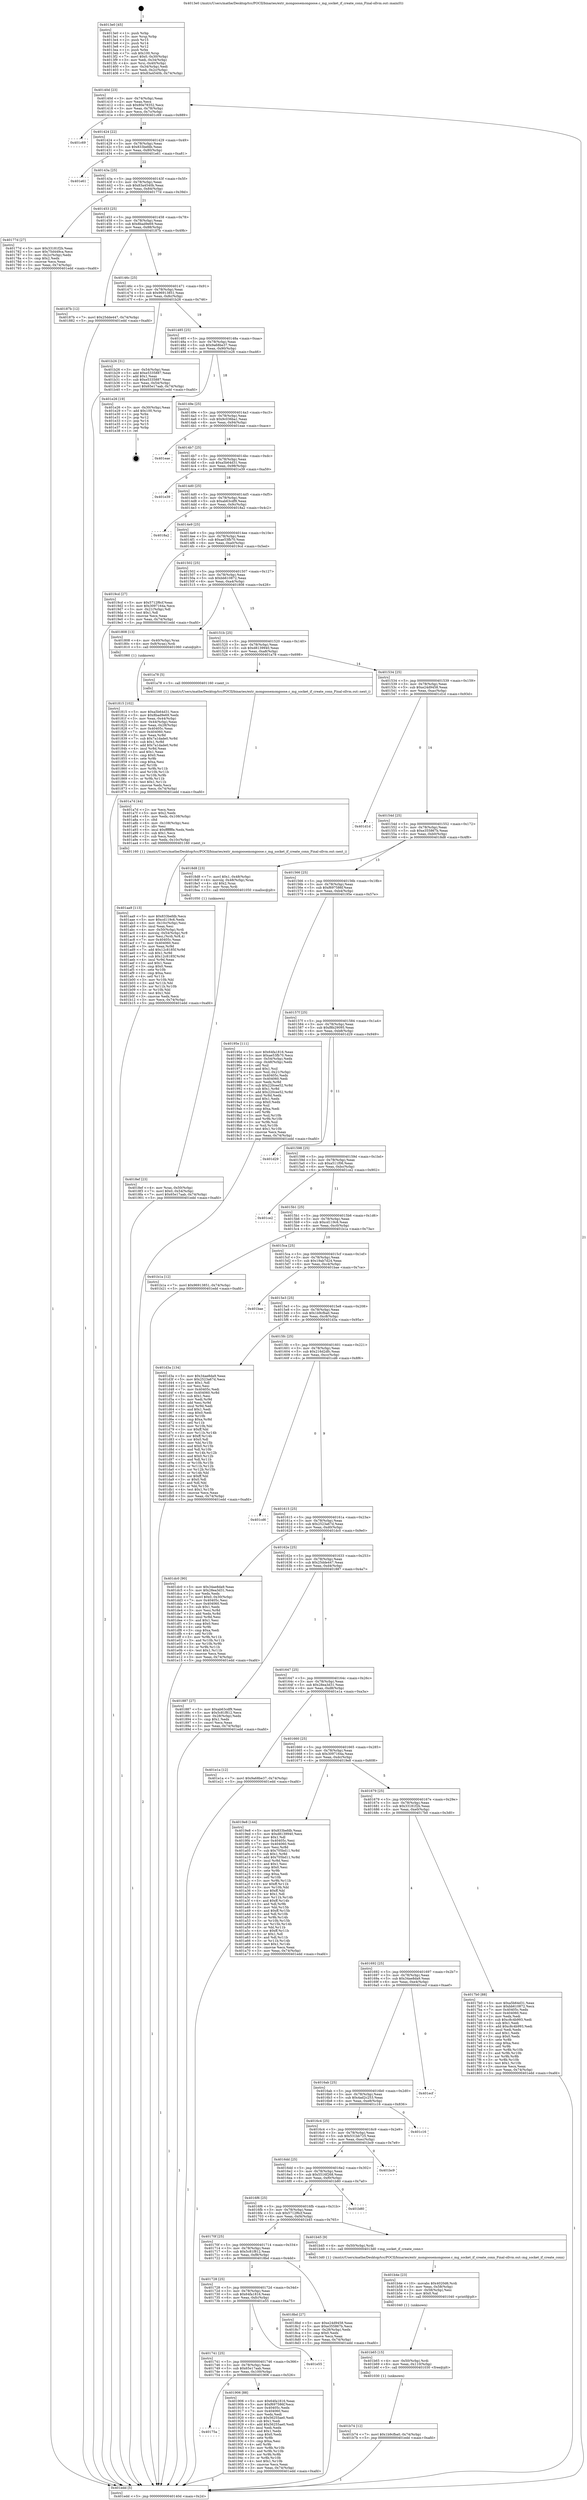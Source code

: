 digraph "0x4013e0" {
  label = "0x4013e0 (/mnt/c/Users/mathe/Desktop/tcc/POCII/binaries/extr_mongoosemongoose.c_mg_socket_if_create_conn_Final-ollvm.out::main(0))"
  labelloc = "t"
  node[shape=record]

  Entry [label="",width=0.3,height=0.3,shape=circle,fillcolor=black,style=filled]
  "0x40140d" [label="{
     0x40140d [23]\l
     | [instrs]\l
     &nbsp;&nbsp;0x40140d \<+3\>: mov -0x74(%rbp),%eax\l
     &nbsp;&nbsp;0x401410 \<+2\>: mov %eax,%ecx\l
     &nbsp;&nbsp;0x401412 \<+6\>: sub $0x80e78352,%ecx\l
     &nbsp;&nbsp;0x401418 \<+3\>: mov %eax,-0x78(%rbp)\l
     &nbsp;&nbsp;0x40141b \<+3\>: mov %ecx,-0x7c(%rbp)\l
     &nbsp;&nbsp;0x40141e \<+6\>: je 0000000000401c69 \<main+0x889\>\l
  }"]
  "0x401c69" [label="{
     0x401c69\l
  }", style=dashed]
  "0x401424" [label="{
     0x401424 [22]\l
     | [instrs]\l
     &nbsp;&nbsp;0x401424 \<+5\>: jmp 0000000000401429 \<main+0x49\>\l
     &nbsp;&nbsp;0x401429 \<+3\>: mov -0x78(%rbp),%eax\l
     &nbsp;&nbsp;0x40142c \<+5\>: sub $0x833befdb,%eax\l
     &nbsp;&nbsp;0x401431 \<+3\>: mov %eax,-0x80(%rbp)\l
     &nbsp;&nbsp;0x401434 \<+6\>: je 0000000000401e61 \<main+0xa81\>\l
  }"]
  Exit [label="",width=0.3,height=0.3,shape=circle,fillcolor=black,style=filled,peripheries=2]
  "0x401e61" [label="{
     0x401e61\l
  }", style=dashed]
  "0x40143a" [label="{
     0x40143a [25]\l
     | [instrs]\l
     &nbsp;&nbsp;0x40143a \<+5\>: jmp 000000000040143f \<main+0x5f\>\l
     &nbsp;&nbsp;0x40143f \<+3\>: mov -0x78(%rbp),%eax\l
     &nbsp;&nbsp;0x401442 \<+5\>: sub $0x83a4540b,%eax\l
     &nbsp;&nbsp;0x401447 \<+6\>: mov %eax,-0x84(%rbp)\l
     &nbsp;&nbsp;0x40144d \<+6\>: je 000000000040177d \<main+0x39d\>\l
  }"]
  "0x401b74" [label="{
     0x401b74 [12]\l
     | [instrs]\l
     &nbsp;&nbsp;0x401b74 \<+7\>: movl $0x1b9cfba0,-0x74(%rbp)\l
     &nbsp;&nbsp;0x401b7b \<+5\>: jmp 0000000000401edd \<main+0xafd\>\l
  }"]
  "0x40177d" [label="{
     0x40177d [27]\l
     | [instrs]\l
     &nbsp;&nbsp;0x40177d \<+5\>: mov $0x33181f2b,%eax\l
     &nbsp;&nbsp;0x401782 \<+5\>: mov $0x75d449ca,%ecx\l
     &nbsp;&nbsp;0x401787 \<+3\>: mov -0x2c(%rbp),%edx\l
     &nbsp;&nbsp;0x40178a \<+3\>: cmp $0x2,%edx\l
     &nbsp;&nbsp;0x40178d \<+3\>: cmovne %ecx,%eax\l
     &nbsp;&nbsp;0x401790 \<+3\>: mov %eax,-0x74(%rbp)\l
     &nbsp;&nbsp;0x401793 \<+5\>: jmp 0000000000401edd \<main+0xafd\>\l
  }"]
  "0x401453" [label="{
     0x401453 [25]\l
     | [instrs]\l
     &nbsp;&nbsp;0x401453 \<+5\>: jmp 0000000000401458 \<main+0x78\>\l
     &nbsp;&nbsp;0x401458 \<+3\>: mov -0x78(%rbp),%eax\l
     &nbsp;&nbsp;0x40145b \<+5\>: sub $0x8bad9e69,%eax\l
     &nbsp;&nbsp;0x401460 \<+6\>: mov %eax,-0x88(%rbp)\l
     &nbsp;&nbsp;0x401466 \<+6\>: je 000000000040187b \<main+0x49b\>\l
  }"]
  "0x401edd" [label="{
     0x401edd [5]\l
     | [instrs]\l
     &nbsp;&nbsp;0x401edd \<+5\>: jmp 000000000040140d \<main+0x2d\>\l
  }"]
  "0x4013e0" [label="{
     0x4013e0 [45]\l
     | [instrs]\l
     &nbsp;&nbsp;0x4013e0 \<+1\>: push %rbp\l
     &nbsp;&nbsp;0x4013e1 \<+3\>: mov %rsp,%rbp\l
     &nbsp;&nbsp;0x4013e4 \<+2\>: push %r15\l
     &nbsp;&nbsp;0x4013e6 \<+2\>: push %r14\l
     &nbsp;&nbsp;0x4013e8 \<+2\>: push %r12\l
     &nbsp;&nbsp;0x4013ea \<+1\>: push %rbx\l
     &nbsp;&nbsp;0x4013eb \<+7\>: sub $0x100,%rsp\l
     &nbsp;&nbsp;0x4013f2 \<+7\>: movl $0x0,-0x30(%rbp)\l
     &nbsp;&nbsp;0x4013f9 \<+3\>: mov %edi,-0x34(%rbp)\l
     &nbsp;&nbsp;0x4013fc \<+4\>: mov %rsi,-0x40(%rbp)\l
     &nbsp;&nbsp;0x401400 \<+3\>: mov -0x34(%rbp),%edi\l
     &nbsp;&nbsp;0x401403 \<+3\>: mov %edi,-0x2c(%rbp)\l
     &nbsp;&nbsp;0x401406 \<+7\>: movl $0x83a4540b,-0x74(%rbp)\l
  }"]
  "0x401b65" [label="{
     0x401b65 [15]\l
     | [instrs]\l
     &nbsp;&nbsp;0x401b65 \<+4\>: mov -0x50(%rbp),%rdi\l
     &nbsp;&nbsp;0x401b69 \<+6\>: mov %eax,-0x110(%rbp)\l
     &nbsp;&nbsp;0x401b6f \<+5\>: call 0000000000401030 \<free@plt\>\l
     | [calls]\l
     &nbsp;&nbsp;0x401030 \{1\} (unknown)\l
  }"]
  "0x40187b" [label="{
     0x40187b [12]\l
     | [instrs]\l
     &nbsp;&nbsp;0x40187b \<+7\>: movl $0x25dde447,-0x74(%rbp)\l
     &nbsp;&nbsp;0x401882 \<+5\>: jmp 0000000000401edd \<main+0xafd\>\l
  }"]
  "0x40146c" [label="{
     0x40146c [25]\l
     | [instrs]\l
     &nbsp;&nbsp;0x40146c \<+5\>: jmp 0000000000401471 \<main+0x91\>\l
     &nbsp;&nbsp;0x401471 \<+3\>: mov -0x78(%rbp),%eax\l
     &nbsp;&nbsp;0x401474 \<+5\>: sub $0x96913851,%eax\l
     &nbsp;&nbsp;0x401479 \<+6\>: mov %eax,-0x8c(%rbp)\l
     &nbsp;&nbsp;0x40147f \<+6\>: je 0000000000401b26 \<main+0x746\>\l
  }"]
  "0x401b4e" [label="{
     0x401b4e [23]\l
     | [instrs]\l
     &nbsp;&nbsp;0x401b4e \<+10\>: movabs $0x4020d6,%rdi\l
     &nbsp;&nbsp;0x401b58 \<+3\>: mov %eax,-0x58(%rbp)\l
     &nbsp;&nbsp;0x401b5b \<+3\>: mov -0x58(%rbp),%esi\l
     &nbsp;&nbsp;0x401b5e \<+2\>: mov $0x0,%al\l
     &nbsp;&nbsp;0x401b60 \<+5\>: call 0000000000401040 \<printf@plt\>\l
     | [calls]\l
     &nbsp;&nbsp;0x401040 \{1\} (unknown)\l
  }"]
  "0x401b26" [label="{
     0x401b26 [31]\l
     | [instrs]\l
     &nbsp;&nbsp;0x401b26 \<+3\>: mov -0x54(%rbp),%eax\l
     &nbsp;&nbsp;0x401b29 \<+5\>: add $0xe5335887,%eax\l
     &nbsp;&nbsp;0x401b2e \<+3\>: add $0x1,%eax\l
     &nbsp;&nbsp;0x401b31 \<+5\>: sub $0xe5335887,%eax\l
     &nbsp;&nbsp;0x401b36 \<+3\>: mov %eax,-0x54(%rbp)\l
     &nbsp;&nbsp;0x401b39 \<+7\>: movl $0x65e17aab,-0x74(%rbp)\l
     &nbsp;&nbsp;0x401b40 \<+5\>: jmp 0000000000401edd \<main+0xafd\>\l
  }"]
  "0x401485" [label="{
     0x401485 [25]\l
     | [instrs]\l
     &nbsp;&nbsp;0x401485 \<+5\>: jmp 000000000040148a \<main+0xaa\>\l
     &nbsp;&nbsp;0x40148a \<+3\>: mov -0x78(%rbp),%eax\l
     &nbsp;&nbsp;0x40148d \<+5\>: sub $0x9a68be37,%eax\l
     &nbsp;&nbsp;0x401492 \<+6\>: mov %eax,-0x90(%rbp)\l
     &nbsp;&nbsp;0x401498 \<+6\>: je 0000000000401e26 \<main+0xa46\>\l
  }"]
  "0x401aa9" [label="{
     0x401aa9 [113]\l
     | [instrs]\l
     &nbsp;&nbsp;0x401aa9 \<+5\>: mov $0x833befdb,%ecx\l
     &nbsp;&nbsp;0x401aae \<+5\>: mov $0xcd119c6,%edx\l
     &nbsp;&nbsp;0x401ab3 \<+6\>: mov -0x10c(%rbp),%esi\l
     &nbsp;&nbsp;0x401ab9 \<+3\>: imul %eax,%esi\l
     &nbsp;&nbsp;0x401abc \<+4\>: mov -0x50(%rbp),%rdi\l
     &nbsp;&nbsp;0x401ac0 \<+4\>: movslq -0x54(%rbp),%r8\l
     &nbsp;&nbsp;0x401ac4 \<+4\>: mov %esi,(%rdi,%r8,4)\l
     &nbsp;&nbsp;0x401ac8 \<+7\>: mov 0x40405c,%eax\l
     &nbsp;&nbsp;0x401acf \<+7\>: mov 0x404060,%esi\l
     &nbsp;&nbsp;0x401ad6 \<+3\>: mov %eax,%r9d\l
     &nbsp;&nbsp;0x401ad9 \<+7\>: add $0x12c8185f,%r9d\l
     &nbsp;&nbsp;0x401ae0 \<+4\>: sub $0x1,%r9d\l
     &nbsp;&nbsp;0x401ae4 \<+7\>: sub $0x12c8185f,%r9d\l
     &nbsp;&nbsp;0x401aeb \<+4\>: imul %r9d,%eax\l
     &nbsp;&nbsp;0x401aef \<+3\>: and $0x1,%eax\l
     &nbsp;&nbsp;0x401af2 \<+3\>: cmp $0x0,%eax\l
     &nbsp;&nbsp;0x401af5 \<+4\>: sete %r10b\l
     &nbsp;&nbsp;0x401af9 \<+3\>: cmp $0xa,%esi\l
     &nbsp;&nbsp;0x401afc \<+4\>: setl %r11b\l
     &nbsp;&nbsp;0x401b00 \<+3\>: mov %r10b,%bl\l
     &nbsp;&nbsp;0x401b03 \<+3\>: and %r11b,%bl\l
     &nbsp;&nbsp;0x401b06 \<+3\>: xor %r11b,%r10b\l
     &nbsp;&nbsp;0x401b09 \<+3\>: or %r10b,%bl\l
     &nbsp;&nbsp;0x401b0c \<+3\>: test $0x1,%bl\l
     &nbsp;&nbsp;0x401b0f \<+3\>: cmovne %edx,%ecx\l
     &nbsp;&nbsp;0x401b12 \<+3\>: mov %ecx,-0x74(%rbp)\l
     &nbsp;&nbsp;0x401b15 \<+5\>: jmp 0000000000401edd \<main+0xafd\>\l
  }"]
  "0x401e26" [label="{
     0x401e26 [19]\l
     | [instrs]\l
     &nbsp;&nbsp;0x401e26 \<+3\>: mov -0x30(%rbp),%eax\l
     &nbsp;&nbsp;0x401e29 \<+7\>: add $0x100,%rsp\l
     &nbsp;&nbsp;0x401e30 \<+1\>: pop %rbx\l
     &nbsp;&nbsp;0x401e31 \<+2\>: pop %r12\l
     &nbsp;&nbsp;0x401e33 \<+2\>: pop %r14\l
     &nbsp;&nbsp;0x401e35 \<+2\>: pop %r15\l
     &nbsp;&nbsp;0x401e37 \<+1\>: pop %rbp\l
     &nbsp;&nbsp;0x401e38 \<+1\>: ret\l
  }"]
  "0x40149e" [label="{
     0x40149e [25]\l
     | [instrs]\l
     &nbsp;&nbsp;0x40149e \<+5\>: jmp 00000000004014a3 \<main+0xc3\>\l
     &nbsp;&nbsp;0x4014a3 \<+3\>: mov -0x78(%rbp),%eax\l
     &nbsp;&nbsp;0x4014a6 \<+5\>: sub $0x9c036ba1,%eax\l
     &nbsp;&nbsp;0x4014ab \<+6\>: mov %eax,-0x94(%rbp)\l
     &nbsp;&nbsp;0x4014b1 \<+6\>: je 0000000000401eae \<main+0xace\>\l
  }"]
  "0x401a7d" [label="{
     0x401a7d [44]\l
     | [instrs]\l
     &nbsp;&nbsp;0x401a7d \<+2\>: xor %ecx,%ecx\l
     &nbsp;&nbsp;0x401a7f \<+5\>: mov $0x2,%edx\l
     &nbsp;&nbsp;0x401a84 \<+6\>: mov %edx,-0x108(%rbp)\l
     &nbsp;&nbsp;0x401a8a \<+1\>: cltd\l
     &nbsp;&nbsp;0x401a8b \<+6\>: mov -0x108(%rbp),%esi\l
     &nbsp;&nbsp;0x401a91 \<+2\>: idiv %esi\l
     &nbsp;&nbsp;0x401a93 \<+6\>: imul $0xfffffffe,%edx,%edx\l
     &nbsp;&nbsp;0x401a99 \<+3\>: sub $0x1,%ecx\l
     &nbsp;&nbsp;0x401a9c \<+2\>: sub %ecx,%edx\l
     &nbsp;&nbsp;0x401a9e \<+6\>: mov %edx,-0x10c(%rbp)\l
     &nbsp;&nbsp;0x401aa4 \<+5\>: call 0000000000401160 \<next_i\>\l
     | [calls]\l
     &nbsp;&nbsp;0x401160 \{1\} (/mnt/c/Users/mathe/Desktop/tcc/POCII/binaries/extr_mongoosemongoose.c_mg_socket_if_create_conn_Final-ollvm.out::next_i)\l
  }"]
  "0x401eae" [label="{
     0x401eae\l
  }", style=dashed]
  "0x4014b7" [label="{
     0x4014b7 [25]\l
     | [instrs]\l
     &nbsp;&nbsp;0x4014b7 \<+5\>: jmp 00000000004014bc \<main+0xdc\>\l
     &nbsp;&nbsp;0x4014bc \<+3\>: mov -0x78(%rbp),%eax\l
     &nbsp;&nbsp;0x4014bf \<+5\>: sub $0xa5b64d31,%eax\l
     &nbsp;&nbsp;0x4014c4 \<+6\>: mov %eax,-0x98(%rbp)\l
     &nbsp;&nbsp;0x4014ca \<+6\>: je 0000000000401e39 \<main+0xa59\>\l
  }"]
  "0x40175a" [label="{
     0x40175a\l
  }", style=dashed]
  "0x401e39" [label="{
     0x401e39\l
  }", style=dashed]
  "0x4014d0" [label="{
     0x4014d0 [25]\l
     | [instrs]\l
     &nbsp;&nbsp;0x4014d0 \<+5\>: jmp 00000000004014d5 \<main+0xf5\>\l
     &nbsp;&nbsp;0x4014d5 \<+3\>: mov -0x78(%rbp),%eax\l
     &nbsp;&nbsp;0x4014d8 \<+5\>: sub $0xab63cdf9,%eax\l
     &nbsp;&nbsp;0x4014dd \<+6\>: mov %eax,-0x9c(%rbp)\l
     &nbsp;&nbsp;0x4014e3 \<+6\>: je 00000000004018a2 \<main+0x4c2\>\l
  }"]
  "0x401906" [label="{
     0x401906 [88]\l
     | [instrs]\l
     &nbsp;&nbsp;0x401906 \<+5\>: mov $0x64fa1816,%eax\l
     &nbsp;&nbsp;0x40190b \<+5\>: mov $0xf697586f,%ecx\l
     &nbsp;&nbsp;0x401910 \<+7\>: mov 0x40405c,%edx\l
     &nbsp;&nbsp;0x401917 \<+7\>: mov 0x404060,%esi\l
     &nbsp;&nbsp;0x40191e \<+2\>: mov %edx,%edi\l
     &nbsp;&nbsp;0x401920 \<+6\>: sub $0x56255ae0,%edi\l
     &nbsp;&nbsp;0x401926 \<+3\>: sub $0x1,%edi\l
     &nbsp;&nbsp;0x401929 \<+6\>: add $0x56255ae0,%edi\l
     &nbsp;&nbsp;0x40192f \<+3\>: imul %edi,%edx\l
     &nbsp;&nbsp;0x401932 \<+3\>: and $0x1,%edx\l
     &nbsp;&nbsp;0x401935 \<+3\>: cmp $0x0,%edx\l
     &nbsp;&nbsp;0x401938 \<+4\>: sete %r8b\l
     &nbsp;&nbsp;0x40193c \<+3\>: cmp $0xa,%esi\l
     &nbsp;&nbsp;0x40193f \<+4\>: setl %r9b\l
     &nbsp;&nbsp;0x401943 \<+3\>: mov %r8b,%r10b\l
     &nbsp;&nbsp;0x401946 \<+3\>: and %r9b,%r10b\l
     &nbsp;&nbsp;0x401949 \<+3\>: xor %r9b,%r8b\l
     &nbsp;&nbsp;0x40194c \<+3\>: or %r8b,%r10b\l
     &nbsp;&nbsp;0x40194f \<+4\>: test $0x1,%r10b\l
     &nbsp;&nbsp;0x401953 \<+3\>: cmovne %ecx,%eax\l
     &nbsp;&nbsp;0x401956 \<+3\>: mov %eax,-0x74(%rbp)\l
     &nbsp;&nbsp;0x401959 \<+5\>: jmp 0000000000401edd \<main+0xafd\>\l
  }"]
  "0x4018a2" [label="{
     0x4018a2\l
  }", style=dashed]
  "0x4014e9" [label="{
     0x4014e9 [25]\l
     | [instrs]\l
     &nbsp;&nbsp;0x4014e9 \<+5\>: jmp 00000000004014ee \<main+0x10e\>\l
     &nbsp;&nbsp;0x4014ee \<+3\>: mov -0x78(%rbp),%eax\l
     &nbsp;&nbsp;0x4014f1 \<+5\>: sub $0xae53fb70,%eax\l
     &nbsp;&nbsp;0x4014f6 \<+6\>: mov %eax,-0xa0(%rbp)\l
     &nbsp;&nbsp;0x4014fc \<+6\>: je 00000000004019cd \<main+0x5ed\>\l
  }"]
  "0x401741" [label="{
     0x401741 [25]\l
     | [instrs]\l
     &nbsp;&nbsp;0x401741 \<+5\>: jmp 0000000000401746 \<main+0x366\>\l
     &nbsp;&nbsp;0x401746 \<+3\>: mov -0x78(%rbp),%eax\l
     &nbsp;&nbsp;0x401749 \<+5\>: sub $0x65e17aab,%eax\l
     &nbsp;&nbsp;0x40174e \<+6\>: mov %eax,-0x100(%rbp)\l
     &nbsp;&nbsp;0x401754 \<+6\>: je 0000000000401906 \<main+0x526\>\l
  }"]
  "0x4019cd" [label="{
     0x4019cd [27]\l
     | [instrs]\l
     &nbsp;&nbsp;0x4019cd \<+5\>: mov $0x5712f6cf,%eax\l
     &nbsp;&nbsp;0x4019d2 \<+5\>: mov $0x3097164a,%ecx\l
     &nbsp;&nbsp;0x4019d7 \<+3\>: mov -0x21(%rbp),%dl\l
     &nbsp;&nbsp;0x4019da \<+3\>: test $0x1,%dl\l
     &nbsp;&nbsp;0x4019dd \<+3\>: cmovne %ecx,%eax\l
     &nbsp;&nbsp;0x4019e0 \<+3\>: mov %eax,-0x74(%rbp)\l
     &nbsp;&nbsp;0x4019e3 \<+5\>: jmp 0000000000401edd \<main+0xafd\>\l
  }"]
  "0x401502" [label="{
     0x401502 [25]\l
     | [instrs]\l
     &nbsp;&nbsp;0x401502 \<+5\>: jmp 0000000000401507 \<main+0x127\>\l
     &nbsp;&nbsp;0x401507 \<+3\>: mov -0x78(%rbp),%eax\l
     &nbsp;&nbsp;0x40150a \<+5\>: sub $0xbb610872,%eax\l
     &nbsp;&nbsp;0x40150f \<+6\>: mov %eax,-0xa4(%rbp)\l
     &nbsp;&nbsp;0x401515 \<+6\>: je 0000000000401808 \<main+0x428\>\l
  }"]
  "0x401e55" [label="{
     0x401e55\l
  }", style=dashed]
  "0x401808" [label="{
     0x401808 [13]\l
     | [instrs]\l
     &nbsp;&nbsp;0x401808 \<+4\>: mov -0x40(%rbp),%rax\l
     &nbsp;&nbsp;0x40180c \<+4\>: mov 0x8(%rax),%rdi\l
     &nbsp;&nbsp;0x401810 \<+5\>: call 0000000000401060 \<atoi@plt\>\l
     | [calls]\l
     &nbsp;&nbsp;0x401060 \{1\} (unknown)\l
  }"]
  "0x40151b" [label="{
     0x40151b [25]\l
     | [instrs]\l
     &nbsp;&nbsp;0x40151b \<+5\>: jmp 0000000000401520 \<main+0x140\>\l
     &nbsp;&nbsp;0x401520 \<+3\>: mov -0x78(%rbp),%eax\l
     &nbsp;&nbsp;0x401523 \<+5\>: sub $0xd8139940,%eax\l
     &nbsp;&nbsp;0x401528 \<+6\>: mov %eax,-0xa8(%rbp)\l
     &nbsp;&nbsp;0x40152e \<+6\>: je 0000000000401a78 \<main+0x698\>\l
  }"]
  "0x4018ef" [label="{
     0x4018ef [23]\l
     | [instrs]\l
     &nbsp;&nbsp;0x4018ef \<+4\>: mov %rax,-0x50(%rbp)\l
     &nbsp;&nbsp;0x4018f3 \<+7\>: movl $0x0,-0x54(%rbp)\l
     &nbsp;&nbsp;0x4018fa \<+7\>: movl $0x65e17aab,-0x74(%rbp)\l
     &nbsp;&nbsp;0x401901 \<+5\>: jmp 0000000000401edd \<main+0xafd\>\l
  }"]
  "0x401a78" [label="{
     0x401a78 [5]\l
     | [instrs]\l
     &nbsp;&nbsp;0x401a78 \<+5\>: call 0000000000401160 \<next_i\>\l
     | [calls]\l
     &nbsp;&nbsp;0x401160 \{1\} (/mnt/c/Users/mathe/Desktop/tcc/POCII/binaries/extr_mongoosemongoose.c_mg_socket_if_create_conn_Final-ollvm.out::next_i)\l
  }"]
  "0x401534" [label="{
     0x401534 [25]\l
     | [instrs]\l
     &nbsp;&nbsp;0x401534 \<+5\>: jmp 0000000000401539 \<main+0x159\>\l
     &nbsp;&nbsp;0x401539 \<+3\>: mov -0x78(%rbp),%eax\l
     &nbsp;&nbsp;0x40153c \<+5\>: sub $0xe24d9458,%eax\l
     &nbsp;&nbsp;0x401541 \<+6\>: mov %eax,-0xac(%rbp)\l
     &nbsp;&nbsp;0x401547 \<+6\>: je 0000000000401d1d \<main+0x93d\>\l
  }"]
  "0x401728" [label="{
     0x401728 [25]\l
     | [instrs]\l
     &nbsp;&nbsp;0x401728 \<+5\>: jmp 000000000040172d \<main+0x34d\>\l
     &nbsp;&nbsp;0x40172d \<+3\>: mov -0x78(%rbp),%eax\l
     &nbsp;&nbsp;0x401730 \<+5\>: sub $0x64fa1816,%eax\l
     &nbsp;&nbsp;0x401735 \<+6\>: mov %eax,-0xfc(%rbp)\l
     &nbsp;&nbsp;0x40173b \<+6\>: je 0000000000401e55 \<main+0xa75\>\l
  }"]
  "0x401d1d" [label="{
     0x401d1d\l
  }", style=dashed]
  "0x40154d" [label="{
     0x40154d [25]\l
     | [instrs]\l
     &nbsp;&nbsp;0x40154d \<+5\>: jmp 0000000000401552 \<main+0x172\>\l
     &nbsp;&nbsp;0x401552 \<+3\>: mov -0x78(%rbp),%eax\l
     &nbsp;&nbsp;0x401555 \<+5\>: sub $0xe355867b,%eax\l
     &nbsp;&nbsp;0x40155a \<+6\>: mov %eax,-0xb0(%rbp)\l
     &nbsp;&nbsp;0x401560 \<+6\>: je 00000000004018d8 \<main+0x4f8\>\l
  }"]
  "0x4018bd" [label="{
     0x4018bd [27]\l
     | [instrs]\l
     &nbsp;&nbsp;0x4018bd \<+5\>: mov $0xe24d9458,%eax\l
     &nbsp;&nbsp;0x4018c2 \<+5\>: mov $0xe355867b,%ecx\l
     &nbsp;&nbsp;0x4018c7 \<+3\>: mov -0x28(%rbp),%edx\l
     &nbsp;&nbsp;0x4018ca \<+3\>: cmp $0x0,%edx\l
     &nbsp;&nbsp;0x4018cd \<+3\>: cmove %ecx,%eax\l
     &nbsp;&nbsp;0x4018d0 \<+3\>: mov %eax,-0x74(%rbp)\l
     &nbsp;&nbsp;0x4018d3 \<+5\>: jmp 0000000000401edd \<main+0xafd\>\l
  }"]
  "0x4018d8" [label="{
     0x4018d8 [23]\l
     | [instrs]\l
     &nbsp;&nbsp;0x4018d8 \<+7\>: movl $0x1,-0x48(%rbp)\l
     &nbsp;&nbsp;0x4018df \<+4\>: movslq -0x48(%rbp),%rax\l
     &nbsp;&nbsp;0x4018e3 \<+4\>: shl $0x2,%rax\l
     &nbsp;&nbsp;0x4018e7 \<+3\>: mov %rax,%rdi\l
     &nbsp;&nbsp;0x4018ea \<+5\>: call 0000000000401050 \<malloc@plt\>\l
     | [calls]\l
     &nbsp;&nbsp;0x401050 \{1\} (unknown)\l
  }"]
  "0x401566" [label="{
     0x401566 [25]\l
     | [instrs]\l
     &nbsp;&nbsp;0x401566 \<+5\>: jmp 000000000040156b \<main+0x18b\>\l
     &nbsp;&nbsp;0x40156b \<+3\>: mov -0x78(%rbp),%eax\l
     &nbsp;&nbsp;0x40156e \<+5\>: sub $0xf697586f,%eax\l
     &nbsp;&nbsp;0x401573 \<+6\>: mov %eax,-0xb4(%rbp)\l
     &nbsp;&nbsp;0x401579 \<+6\>: je 000000000040195e \<main+0x57e\>\l
  }"]
  "0x40170f" [label="{
     0x40170f [25]\l
     | [instrs]\l
     &nbsp;&nbsp;0x40170f \<+5\>: jmp 0000000000401714 \<main+0x334\>\l
     &nbsp;&nbsp;0x401714 \<+3\>: mov -0x78(%rbp),%eax\l
     &nbsp;&nbsp;0x401717 \<+5\>: sub $0x5c81f812,%eax\l
     &nbsp;&nbsp;0x40171c \<+6\>: mov %eax,-0xf8(%rbp)\l
     &nbsp;&nbsp;0x401722 \<+6\>: je 00000000004018bd \<main+0x4dd\>\l
  }"]
  "0x40195e" [label="{
     0x40195e [111]\l
     | [instrs]\l
     &nbsp;&nbsp;0x40195e \<+5\>: mov $0x64fa1816,%eax\l
     &nbsp;&nbsp;0x401963 \<+5\>: mov $0xae53fb70,%ecx\l
     &nbsp;&nbsp;0x401968 \<+3\>: mov -0x54(%rbp),%edx\l
     &nbsp;&nbsp;0x40196b \<+3\>: cmp -0x48(%rbp),%edx\l
     &nbsp;&nbsp;0x40196e \<+4\>: setl %sil\l
     &nbsp;&nbsp;0x401972 \<+4\>: and $0x1,%sil\l
     &nbsp;&nbsp;0x401976 \<+4\>: mov %sil,-0x21(%rbp)\l
     &nbsp;&nbsp;0x40197a \<+7\>: mov 0x40405c,%edx\l
     &nbsp;&nbsp;0x401981 \<+7\>: mov 0x404060,%edi\l
     &nbsp;&nbsp;0x401988 \<+3\>: mov %edx,%r8d\l
     &nbsp;&nbsp;0x40198b \<+7\>: sub $0x220cee52,%r8d\l
     &nbsp;&nbsp;0x401992 \<+4\>: sub $0x1,%r8d\l
     &nbsp;&nbsp;0x401996 \<+7\>: add $0x220cee52,%r8d\l
     &nbsp;&nbsp;0x40199d \<+4\>: imul %r8d,%edx\l
     &nbsp;&nbsp;0x4019a1 \<+3\>: and $0x1,%edx\l
     &nbsp;&nbsp;0x4019a4 \<+3\>: cmp $0x0,%edx\l
     &nbsp;&nbsp;0x4019a7 \<+4\>: sete %sil\l
     &nbsp;&nbsp;0x4019ab \<+3\>: cmp $0xa,%edi\l
     &nbsp;&nbsp;0x4019ae \<+4\>: setl %r9b\l
     &nbsp;&nbsp;0x4019b2 \<+3\>: mov %sil,%r10b\l
     &nbsp;&nbsp;0x4019b5 \<+3\>: and %r9b,%r10b\l
     &nbsp;&nbsp;0x4019b8 \<+3\>: xor %r9b,%sil\l
     &nbsp;&nbsp;0x4019bb \<+3\>: or %sil,%r10b\l
     &nbsp;&nbsp;0x4019be \<+4\>: test $0x1,%r10b\l
     &nbsp;&nbsp;0x4019c2 \<+3\>: cmovne %ecx,%eax\l
     &nbsp;&nbsp;0x4019c5 \<+3\>: mov %eax,-0x74(%rbp)\l
     &nbsp;&nbsp;0x4019c8 \<+5\>: jmp 0000000000401edd \<main+0xafd\>\l
  }"]
  "0x40157f" [label="{
     0x40157f [25]\l
     | [instrs]\l
     &nbsp;&nbsp;0x40157f \<+5\>: jmp 0000000000401584 \<main+0x1a4\>\l
     &nbsp;&nbsp;0x401584 \<+3\>: mov -0x78(%rbp),%eax\l
     &nbsp;&nbsp;0x401587 \<+5\>: sub $0xf8b29095,%eax\l
     &nbsp;&nbsp;0x40158c \<+6\>: mov %eax,-0xb8(%rbp)\l
     &nbsp;&nbsp;0x401592 \<+6\>: je 0000000000401d29 \<main+0x949\>\l
  }"]
  "0x401b45" [label="{
     0x401b45 [9]\l
     | [instrs]\l
     &nbsp;&nbsp;0x401b45 \<+4\>: mov -0x50(%rbp),%rdi\l
     &nbsp;&nbsp;0x401b49 \<+5\>: call 00000000004013d0 \<mg_socket_if_create_conn\>\l
     | [calls]\l
     &nbsp;&nbsp;0x4013d0 \{1\} (/mnt/c/Users/mathe/Desktop/tcc/POCII/binaries/extr_mongoosemongoose.c_mg_socket_if_create_conn_Final-ollvm.out::mg_socket_if_create_conn)\l
  }"]
  "0x401d29" [label="{
     0x401d29\l
  }", style=dashed]
  "0x401598" [label="{
     0x401598 [25]\l
     | [instrs]\l
     &nbsp;&nbsp;0x401598 \<+5\>: jmp 000000000040159d \<main+0x1bd\>\l
     &nbsp;&nbsp;0x40159d \<+3\>: mov -0x78(%rbp),%eax\l
     &nbsp;&nbsp;0x4015a0 \<+5\>: sub $0xa511f06,%eax\l
     &nbsp;&nbsp;0x4015a5 \<+6\>: mov %eax,-0xbc(%rbp)\l
     &nbsp;&nbsp;0x4015ab \<+6\>: je 0000000000401ce2 \<main+0x902\>\l
  }"]
  "0x4016f6" [label="{
     0x4016f6 [25]\l
     | [instrs]\l
     &nbsp;&nbsp;0x4016f6 \<+5\>: jmp 00000000004016fb \<main+0x31b\>\l
     &nbsp;&nbsp;0x4016fb \<+3\>: mov -0x78(%rbp),%eax\l
     &nbsp;&nbsp;0x4016fe \<+5\>: sub $0x5712f6cf,%eax\l
     &nbsp;&nbsp;0x401703 \<+6\>: mov %eax,-0xf4(%rbp)\l
     &nbsp;&nbsp;0x401709 \<+6\>: je 0000000000401b45 \<main+0x765\>\l
  }"]
  "0x401ce2" [label="{
     0x401ce2\l
  }", style=dashed]
  "0x4015b1" [label="{
     0x4015b1 [25]\l
     | [instrs]\l
     &nbsp;&nbsp;0x4015b1 \<+5\>: jmp 00000000004015b6 \<main+0x1d6\>\l
     &nbsp;&nbsp;0x4015b6 \<+3\>: mov -0x78(%rbp),%eax\l
     &nbsp;&nbsp;0x4015b9 \<+5\>: sub $0xcd119c6,%eax\l
     &nbsp;&nbsp;0x4015be \<+6\>: mov %eax,-0xc0(%rbp)\l
     &nbsp;&nbsp;0x4015c4 \<+6\>: je 0000000000401b1a \<main+0x73a\>\l
  }"]
  "0x401b80" [label="{
     0x401b80\l
  }", style=dashed]
  "0x401b1a" [label="{
     0x401b1a [12]\l
     | [instrs]\l
     &nbsp;&nbsp;0x401b1a \<+7\>: movl $0x96913851,-0x74(%rbp)\l
     &nbsp;&nbsp;0x401b21 \<+5\>: jmp 0000000000401edd \<main+0xafd\>\l
  }"]
  "0x4015ca" [label="{
     0x4015ca [25]\l
     | [instrs]\l
     &nbsp;&nbsp;0x4015ca \<+5\>: jmp 00000000004015cf \<main+0x1ef\>\l
     &nbsp;&nbsp;0x4015cf \<+3\>: mov -0x78(%rbp),%eax\l
     &nbsp;&nbsp;0x4015d2 \<+5\>: sub $0x19ab7d24,%eax\l
     &nbsp;&nbsp;0x4015d7 \<+6\>: mov %eax,-0xc4(%rbp)\l
     &nbsp;&nbsp;0x4015dd \<+6\>: je 0000000000401bae \<main+0x7ce\>\l
  }"]
  "0x4016dd" [label="{
     0x4016dd [25]\l
     | [instrs]\l
     &nbsp;&nbsp;0x4016dd \<+5\>: jmp 00000000004016e2 \<main+0x302\>\l
     &nbsp;&nbsp;0x4016e2 \<+3\>: mov -0x78(%rbp),%eax\l
     &nbsp;&nbsp;0x4016e5 \<+5\>: sub $0x5516f268,%eax\l
     &nbsp;&nbsp;0x4016ea \<+6\>: mov %eax,-0xf0(%rbp)\l
     &nbsp;&nbsp;0x4016f0 \<+6\>: je 0000000000401b80 \<main+0x7a0\>\l
  }"]
  "0x401bae" [label="{
     0x401bae\l
  }", style=dashed]
  "0x4015e3" [label="{
     0x4015e3 [25]\l
     | [instrs]\l
     &nbsp;&nbsp;0x4015e3 \<+5\>: jmp 00000000004015e8 \<main+0x208\>\l
     &nbsp;&nbsp;0x4015e8 \<+3\>: mov -0x78(%rbp),%eax\l
     &nbsp;&nbsp;0x4015eb \<+5\>: sub $0x1b9cfba0,%eax\l
     &nbsp;&nbsp;0x4015f0 \<+6\>: mov %eax,-0xc8(%rbp)\l
     &nbsp;&nbsp;0x4015f6 \<+6\>: je 0000000000401d3a \<main+0x95a\>\l
  }"]
  "0x401bc9" [label="{
     0x401bc9\l
  }", style=dashed]
  "0x401d3a" [label="{
     0x401d3a [134]\l
     | [instrs]\l
     &nbsp;&nbsp;0x401d3a \<+5\>: mov $0x34ae8da9,%eax\l
     &nbsp;&nbsp;0x401d3f \<+5\>: mov $0x2523a67d,%ecx\l
     &nbsp;&nbsp;0x401d44 \<+2\>: mov $0x1,%dl\l
     &nbsp;&nbsp;0x401d46 \<+2\>: xor %esi,%esi\l
     &nbsp;&nbsp;0x401d48 \<+7\>: mov 0x40405c,%edi\l
     &nbsp;&nbsp;0x401d4f \<+8\>: mov 0x404060,%r8d\l
     &nbsp;&nbsp;0x401d57 \<+3\>: sub $0x1,%esi\l
     &nbsp;&nbsp;0x401d5a \<+3\>: mov %edi,%r9d\l
     &nbsp;&nbsp;0x401d5d \<+3\>: add %esi,%r9d\l
     &nbsp;&nbsp;0x401d60 \<+4\>: imul %r9d,%edi\l
     &nbsp;&nbsp;0x401d64 \<+3\>: and $0x1,%edi\l
     &nbsp;&nbsp;0x401d67 \<+3\>: cmp $0x0,%edi\l
     &nbsp;&nbsp;0x401d6a \<+4\>: sete %r10b\l
     &nbsp;&nbsp;0x401d6e \<+4\>: cmp $0xa,%r8d\l
     &nbsp;&nbsp;0x401d72 \<+4\>: setl %r11b\l
     &nbsp;&nbsp;0x401d76 \<+3\>: mov %r10b,%bl\l
     &nbsp;&nbsp;0x401d79 \<+3\>: xor $0xff,%bl\l
     &nbsp;&nbsp;0x401d7c \<+3\>: mov %r11b,%r14b\l
     &nbsp;&nbsp;0x401d7f \<+4\>: xor $0xff,%r14b\l
     &nbsp;&nbsp;0x401d83 \<+3\>: xor $0x0,%dl\l
     &nbsp;&nbsp;0x401d86 \<+3\>: mov %bl,%r15b\l
     &nbsp;&nbsp;0x401d89 \<+4\>: and $0x0,%r15b\l
     &nbsp;&nbsp;0x401d8d \<+3\>: and %dl,%r10b\l
     &nbsp;&nbsp;0x401d90 \<+3\>: mov %r14b,%r12b\l
     &nbsp;&nbsp;0x401d93 \<+4\>: and $0x0,%r12b\l
     &nbsp;&nbsp;0x401d97 \<+3\>: and %dl,%r11b\l
     &nbsp;&nbsp;0x401d9a \<+3\>: or %r10b,%r15b\l
     &nbsp;&nbsp;0x401d9d \<+3\>: or %r11b,%r12b\l
     &nbsp;&nbsp;0x401da0 \<+3\>: xor %r12b,%r15b\l
     &nbsp;&nbsp;0x401da3 \<+3\>: or %r14b,%bl\l
     &nbsp;&nbsp;0x401da6 \<+3\>: xor $0xff,%bl\l
     &nbsp;&nbsp;0x401da9 \<+3\>: or $0x0,%dl\l
     &nbsp;&nbsp;0x401dac \<+2\>: and %dl,%bl\l
     &nbsp;&nbsp;0x401dae \<+3\>: or %bl,%r15b\l
     &nbsp;&nbsp;0x401db1 \<+4\>: test $0x1,%r15b\l
     &nbsp;&nbsp;0x401db5 \<+3\>: cmovne %ecx,%eax\l
     &nbsp;&nbsp;0x401db8 \<+3\>: mov %eax,-0x74(%rbp)\l
     &nbsp;&nbsp;0x401dbb \<+5\>: jmp 0000000000401edd \<main+0xafd\>\l
  }"]
  "0x4015fc" [label="{
     0x4015fc [25]\l
     | [instrs]\l
     &nbsp;&nbsp;0x4015fc \<+5\>: jmp 0000000000401601 \<main+0x221\>\l
     &nbsp;&nbsp;0x401601 \<+3\>: mov -0x78(%rbp),%eax\l
     &nbsp;&nbsp;0x401604 \<+5\>: sub $0x216d2dfc,%eax\l
     &nbsp;&nbsp;0x401609 \<+6\>: mov %eax,-0xcc(%rbp)\l
     &nbsp;&nbsp;0x40160f \<+6\>: je 0000000000401cd6 \<main+0x8f6\>\l
  }"]
  "0x4016c4" [label="{
     0x4016c4 [25]\l
     | [instrs]\l
     &nbsp;&nbsp;0x4016c4 \<+5\>: jmp 00000000004016c9 \<main+0x2e9\>\l
     &nbsp;&nbsp;0x4016c9 \<+3\>: mov -0x78(%rbp),%eax\l
     &nbsp;&nbsp;0x4016cc \<+5\>: sub $0x531bb725,%eax\l
     &nbsp;&nbsp;0x4016d1 \<+6\>: mov %eax,-0xec(%rbp)\l
     &nbsp;&nbsp;0x4016d7 \<+6\>: je 0000000000401bc9 \<main+0x7e9\>\l
  }"]
  "0x401cd6" [label="{
     0x401cd6\l
  }", style=dashed]
  "0x401615" [label="{
     0x401615 [25]\l
     | [instrs]\l
     &nbsp;&nbsp;0x401615 \<+5\>: jmp 000000000040161a \<main+0x23a\>\l
     &nbsp;&nbsp;0x40161a \<+3\>: mov -0x78(%rbp),%eax\l
     &nbsp;&nbsp;0x40161d \<+5\>: sub $0x2523a67d,%eax\l
     &nbsp;&nbsp;0x401622 \<+6\>: mov %eax,-0xd0(%rbp)\l
     &nbsp;&nbsp;0x401628 \<+6\>: je 0000000000401dc0 \<main+0x9e0\>\l
  }"]
  "0x401c16" [label="{
     0x401c16\l
  }", style=dashed]
  "0x401dc0" [label="{
     0x401dc0 [90]\l
     | [instrs]\l
     &nbsp;&nbsp;0x401dc0 \<+5\>: mov $0x34ae8da9,%eax\l
     &nbsp;&nbsp;0x401dc5 \<+5\>: mov $0x28ea3d31,%ecx\l
     &nbsp;&nbsp;0x401dca \<+2\>: xor %edx,%edx\l
     &nbsp;&nbsp;0x401dcc \<+7\>: movl $0x0,-0x30(%rbp)\l
     &nbsp;&nbsp;0x401dd3 \<+7\>: mov 0x40405c,%esi\l
     &nbsp;&nbsp;0x401dda \<+7\>: mov 0x404060,%edi\l
     &nbsp;&nbsp;0x401de1 \<+3\>: sub $0x1,%edx\l
     &nbsp;&nbsp;0x401de4 \<+3\>: mov %esi,%r8d\l
     &nbsp;&nbsp;0x401de7 \<+3\>: add %edx,%r8d\l
     &nbsp;&nbsp;0x401dea \<+4\>: imul %r8d,%esi\l
     &nbsp;&nbsp;0x401dee \<+3\>: and $0x1,%esi\l
     &nbsp;&nbsp;0x401df1 \<+3\>: cmp $0x0,%esi\l
     &nbsp;&nbsp;0x401df4 \<+4\>: sete %r9b\l
     &nbsp;&nbsp;0x401df8 \<+3\>: cmp $0xa,%edi\l
     &nbsp;&nbsp;0x401dfb \<+4\>: setl %r10b\l
     &nbsp;&nbsp;0x401dff \<+3\>: mov %r9b,%r11b\l
     &nbsp;&nbsp;0x401e02 \<+3\>: and %r10b,%r11b\l
     &nbsp;&nbsp;0x401e05 \<+3\>: xor %r10b,%r9b\l
     &nbsp;&nbsp;0x401e08 \<+3\>: or %r9b,%r11b\l
     &nbsp;&nbsp;0x401e0b \<+4\>: test $0x1,%r11b\l
     &nbsp;&nbsp;0x401e0f \<+3\>: cmovne %ecx,%eax\l
     &nbsp;&nbsp;0x401e12 \<+3\>: mov %eax,-0x74(%rbp)\l
     &nbsp;&nbsp;0x401e15 \<+5\>: jmp 0000000000401edd \<main+0xafd\>\l
  }"]
  "0x40162e" [label="{
     0x40162e [25]\l
     | [instrs]\l
     &nbsp;&nbsp;0x40162e \<+5\>: jmp 0000000000401633 \<main+0x253\>\l
     &nbsp;&nbsp;0x401633 \<+3\>: mov -0x78(%rbp),%eax\l
     &nbsp;&nbsp;0x401636 \<+5\>: sub $0x25dde447,%eax\l
     &nbsp;&nbsp;0x40163b \<+6\>: mov %eax,-0xd4(%rbp)\l
     &nbsp;&nbsp;0x401641 \<+6\>: je 0000000000401887 \<main+0x4a7\>\l
  }"]
  "0x4016ab" [label="{
     0x4016ab [25]\l
     | [instrs]\l
     &nbsp;&nbsp;0x4016ab \<+5\>: jmp 00000000004016b0 \<main+0x2d0\>\l
     &nbsp;&nbsp;0x4016b0 \<+3\>: mov -0x78(%rbp),%eax\l
     &nbsp;&nbsp;0x4016b3 \<+5\>: sub $0x4ad2c253,%eax\l
     &nbsp;&nbsp;0x4016b8 \<+6\>: mov %eax,-0xe8(%rbp)\l
     &nbsp;&nbsp;0x4016be \<+6\>: je 0000000000401c16 \<main+0x836\>\l
  }"]
  "0x401887" [label="{
     0x401887 [27]\l
     | [instrs]\l
     &nbsp;&nbsp;0x401887 \<+5\>: mov $0xab63cdf9,%eax\l
     &nbsp;&nbsp;0x40188c \<+5\>: mov $0x5c81f812,%ecx\l
     &nbsp;&nbsp;0x401891 \<+3\>: mov -0x28(%rbp),%edx\l
     &nbsp;&nbsp;0x401894 \<+3\>: cmp $0x1,%edx\l
     &nbsp;&nbsp;0x401897 \<+3\>: cmovl %ecx,%eax\l
     &nbsp;&nbsp;0x40189a \<+3\>: mov %eax,-0x74(%rbp)\l
     &nbsp;&nbsp;0x40189d \<+5\>: jmp 0000000000401edd \<main+0xafd\>\l
  }"]
  "0x401647" [label="{
     0x401647 [25]\l
     | [instrs]\l
     &nbsp;&nbsp;0x401647 \<+5\>: jmp 000000000040164c \<main+0x26c\>\l
     &nbsp;&nbsp;0x40164c \<+3\>: mov -0x78(%rbp),%eax\l
     &nbsp;&nbsp;0x40164f \<+5\>: sub $0x28ea3d31,%eax\l
     &nbsp;&nbsp;0x401654 \<+6\>: mov %eax,-0xd8(%rbp)\l
     &nbsp;&nbsp;0x40165a \<+6\>: je 0000000000401e1a \<main+0xa3a\>\l
  }"]
  "0x401ecf" [label="{
     0x401ecf\l
  }", style=dashed]
  "0x401e1a" [label="{
     0x401e1a [12]\l
     | [instrs]\l
     &nbsp;&nbsp;0x401e1a \<+7\>: movl $0x9a68be37,-0x74(%rbp)\l
     &nbsp;&nbsp;0x401e21 \<+5\>: jmp 0000000000401edd \<main+0xafd\>\l
  }"]
  "0x401660" [label="{
     0x401660 [25]\l
     | [instrs]\l
     &nbsp;&nbsp;0x401660 \<+5\>: jmp 0000000000401665 \<main+0x285\>\l
     &nbsp;&nbsp;0x401665 \<+3\>: mov -0x78(%rbp),%eax\l
     &nbsp;&nbsp;0x401668 \<+5\>: sub $0x3097164a,%eax\l
     &nbsp;&nbsp;0x40166d \<+6\>: mov %eax,-0xdc(%rbp)\l
     &nbsp;&nbsp;0x401673 \<+6\>: je 00000000004019e8 \<main+0x608\>\l
  }"]
  "0x401815" [label="{
     0x401815 [102]\l
     | [instrs]\l
     &nbsp;&nbsp;0x401815 \<+5\>: mov $0xa5b64d31,%ecx\l
     &nbsp;&nbsp;0x40181a \<+5\>: mov $0x8bad9e69,%edx\l
     &nbsp;&nbsp;0x40181f \<+3\>: mov %eax,-0x44(%rbp)\l
     &nbsp;&nbsp;0x401822 \<+3\>: mov -0x44(%rbp),%eax\l
     &nbsp;&nbsp;0x401825 \<+3\>: mov %eax,-0x28(%rbp)\l
     &nbsp;&nbsp;0x401828 \<+7\>: mov 0x40405c,%eax\l
     &nbsp;&nbsp;0x40182f \<+7\>: mov 0x404060,%esi\l
     &nbsp;&nbsp;0x401836 \<+3\>: mov %eax,%r8d\l
     &nbsp;&nbsp;0x401839 \<+7\>: sub $0x7a1dade0,%r8d\l
     &nbsp;&nbsp;0x401840 \<+4\>: sub $0x1,%r8d\l
     &nbsp;&nbsp;0x401844 \<+7\>: add $0x7a1dade0,%r8d\l
     &nbsp;&nbsp;0x40184b \<+4\>: imul %r8d,%eax\l
     &nbsp;&nbsp;0x40184f \<+3\>: and $0x1,%eax\l
     &nbsp;&nbsp;0x401852 \<+3\>: cmp $0x0,%eax\l
     &nbsp;&nbsp;0x401855 \<+4\>: sete %r9b\l
     &nbsp;&nbsp;0x401859 \<+3\>: cmp $0xa,%esi\l
     &nbsp;&nbsp;0x40185c \<+4\>: setl %r10b\l
     &nbsp;&nbsp;0x401860 \<+3\>: mov %r9b,%r11b\l
     &nbsp;&nbsp;0x401863 \<+3\>: and %r10b,%r11b\l
     &nbsp;&nbsp;0x401866 \<+3\>: xor %r10b,%r9b\l
     &nbsp;&nbsp;0x401869 \<+3\>: or %r9b,%r11b\l
     &nbsp;&nbsp;0x40186c \<+4\>: test $0x1,%r11b\l
     &nbsp;&nbsp;0x401870 \<+3\>: cmovne %edx,%ecx\l
     &nbsp;&nbsp;0x401873 \<+3\>: mov %ecx,-0x74(%rbp)\l
     &nbsp;&nbsp;0x401876 \<+5\>: jmp 0000000000401edd \<main+0xafd\>\l
  }"]
  "0x4019e8" [label="{
     0x4019e8 [144]\l
     | [instrs]\l
     &nbsp;&nbsp;0x4019e8 \<+5\>: mov $0x833befdb,%eax\l
     &nbsp;&nbsp;0x4019ed \<+5\>: mov $0xd8139940,%ecx\l
     &nbsp;&nbsp;0x4019f2 \<+2\>: mov $0x1,%dl\l
     &nbsp;&nbsp;0x4019f4 \<+7\>: mov 0x40405c,%esi\l
     &nbsp;&nbsp;0x4019fb \<+7\>: mov 0x404060,%edi\l
     &nbsp;&nbsp;0x401a02 \<+3\>: mov %esi,%r8d\l
     &nbsp;&nbsp;0x401a05 \<+7\>: sub $0x705bd11,%r8d\l
     &nbsp;&nbsp;0x401a0c \<+4\>: sub $0x1,%r8d\l
     &nbsp;&nbsp;0x401a10 \<+7\>: add $0x705bd11,%r8d\l
     &nbsp;&nbsp;0x401a17 \<+4\>: imul %r8d,%esi\l
     &nbsp;&nbsp;0x401a1b \<+3\>: and $0x1,%esi\l
     &nbsp;&nbsp;0x401a1e \<+3\>: cmp $0x0,%esi\l
     &nbsp;&nbsp;0x401a21 \<+4\>: sete %r9b\l
     &nbsp;&nbsp;0x401a25 \<+3\>: cmp $0xa,%edi\l
     &nbsp;&nbsp;0x401a28 \<+4\>: setl %r10b\l
     &nbsp;&nbsp;0x401a2c \<+3\>: mov %r9b,%r11b\l
     &nbsp;&nbsp;0x401a2f \<+4\>: xor $0xff,%r11b\l
     &nbsp;&nbsp;0x401a33 \<+3\>: mov %r10b,%bl\l
     &nbsp;&nbsp;0x401a36 \<+3\>: xor $0xff,%bl\l
     &nbsp;&nbsp;0x401a39 \<+3\>: xor $0x1,%dl\l
     &nbsp;&nbsp;0x401a3c \<+3\>: mov %r11b,%r14b\l
     &nbsp;&nbsp;0x401a3f \<+4\>: and $0xff,%r14b\l
     &nbsp;&nbsp;0x401a43 \<+3\>: and %dl,%r9b\l
     &nbsp;&nbsp;0x401a46 \<+3\>: mov %bl,%r15b\l
     &nbsp;&nbsp;0x401a49 \<+4\>: and $0xff,%r15b\l
     &nbsp;&nbsp;0x401a4d \<+3\>: and %dl,%r10b\l
     &nbsp;&nbsp;0x401a50 \<+3\>: or %r9b,%r14b\l
     &nbsp;&nbsp;0x401a53 \<+3\>: or %r10b,%r15b\l
     &nbsp;&nbsp;0x401a56 \<+3\>: xor %r15b,%r14b\l
     &nbsp;&nbsp;0x401a59 \<+3\>: or %bl,%r11b\l
     &nbsp;&nbsp;0x401a5c \<+4\>: xor $0xff,%r11b\l
     &nbsp;&nbsp;0x401a60 \<+3\>: or $0x1,%dl\l
     &nbsp;&nbsp;0x401a63 \<+3\>: and %dl,%r11b\l
     &nbsp;&nbsp;0x401a66 \<+3\>: or %r11b,%r14b\l
     &nbsp;&nbsp;0x401a69 \<+4\>: test $0x1,%r14b\l
     &nbsp;&nbsp;0x401a6d \<+3\>: cmovne %ecx,%eax\l
     &nbsp;&nbsp;0x401a70 \<+3\>: mov %eax,-0x74(%rbp)\l
     &nbsp;&nbsp;0x401a73 \<+5\>: jmp 0000000000401edd \<main+0xafd\>\l
  }"]
  "0x401679" [label="{
     0x401679 [25]\l
     | [instrs]\l
     &nbsp;&nbsp;0x401679 \<+5\>: jmp 000000000040167e \<main+0x29e\>\l
     &nbsp;&nbsp;0x40167e \<+3\>: mov -0x78(%rbp),%eax\l
     &nbsp;&nbsp;0x401681 \<+5\>: sub $0x33181f2b,%eax\l
     &nbsp;&nbsp;0x401686 \<+6\>: mov %eax,-0xe0(%rbp)\l
     &nbsp;&nbsp;0x40168c \<+6\>: je 00000000004017b0 \<main+0x3d0\>\l
  }"]
  "0x401692" [label="{
     0x401692 [25]\l
     | [instrs]\l
     &nbsp;&nbsp;0x401692 \<+5\>: jmp 0000000000401697 \<main+0x2b7\>\l
     &nbsp;&nbsp;0x401697 \<+3\>: mov -0x78(%rbp),%eax\l
     &nbsp;&nbsp;0x40169a \<+5\>: sub $0x34ae8da9,%eax\l
     &nbsp;&nbsp;0x40169f \<+6\>: mov %eax,-0xe4(%rbp)\l
     &nbsp;&nbsp;0x4016a5 \<+6\>: je 0000000000401ecf \<main+0xaef\>\l
  }"]
  "0x4017b0" [label="{
     0x4017b0 [88]\l
     | [instrs]\l
     &nbsp;&nbsp;0x4017b0 \<+5\>: mov $0xa5b64d31,%eax\l
     &nbsp;&nbsp;0x4017b5 \<+5\>: mov $0xbb610872,%ecx\l
     &nbsp;&nbsp;0x4017ba \<+7\>: mov 0x40405c,%edx\l
     &nbsp;&nbsp;0x4017c1 \<+7\>: mov 0x404060,%esi\l
     &nbsp;&nbsp;0x4017c8 \<+2\>: mov %edx,%edi\l
     &nbsp;&nbsp;0x4017ca \<+6\>: sub $0xc8c4b993,%edi\l
     &nbsp;&nbsp;0x4017d0 \<+3\>: sub $0x1,%edi\l
     &nbsp;&nbsp;0x4017d3 \<+6\>: add $0xc8c4b993,%edi\l
     &nbsp;&nbsp;0x4017d9 \<+3\>: imul %edi,%edx\l
     &nbsp;&nbsp;0x4017dc \<+3\>: and $0x1,%edx\l
     &nbsp;&nbsp;0x4017df \<+3\>: cmp $0x0,%edx\l
     &nbsp;&nbsp;0x4017e2 \<+4\>: sete %r8b\l
     &nbsp;&nbsp;0x4017e6 \<+3\>: cmp $0xa,%esi\l
     &nbsp;&nbsp;0x4017e9 \<+4\>: setl %r9b\l
     &nbsp;&nbsp;0x4017ed \<+3\>: mov %r8b,%r10b\l
     &nbsp;&nbsp;0x4017f0 \<+3\>: and %r9b,%r10b\l
     &nbsp;&nbsp;0x4017f3 \<+3\>: xor %r9b,%r8b\l
     &nbsp;&nbsp;0x4017f6 \<+3\>: or %r8b,%r10b\l
     &nbsp;&nbsp;0x4017f9 \<+4\>: test $0x1,%r10b\l
     &nbsp;&nbsp;0x4017fd \<+3\>: cmovne %ecx,%eax\l
     &nbsp;&nbsp;0x401800 \<+3\>: mov %eax,-0x74(%rbp)\l
     &nbsp;&nbsp;0x401803 \<+5\>: jmp 0000000000401edd \<main+0xafd\>\l
  }"]
  Entry -> "0x4013e0" [label=" 1"]
  "0x40140d" -> "0x401c69" [label=" 0"]
  "0x40140d" -> "0x401424" [label=" 22"]
  "0x401e26" -> Exit [label=" 1"]
  "0x401424" -> "0x401e61" [label=" 0"]
  "0x401424" -> "0x40143a" [label=" 22"]
  "0x401e1a" -> "0x401edd" [label=" 1"]
  "0x40143a" -> "0x40177d" [label=" 1"]
  "0x40143a" -> "0x401453" [label=" 21"]
  "0x40177d" -> "0x401edd" [label=" 1"]
  "0x4013e0" -> "0x40140d" [label=" 1"]
  "0x401edd" -> "0x40140d" [label=" 21"]
  "0x401dc0" -> "0x401edd" [label=" 1"]
  "0x401453" -> "0x40187b" [label=" 1"]
  "0x401453" -> "0x40146c" [label=" 20"]
  "0x401d3a" -> "0x401edd" [label=" 1"]
  "0x40146c" -> "0x401b26" [label=" 1"]
  "0x40146c" -> "0x401485" [label=" 19"]
  "0x401b74" -> "0x401edd" [label=" 1"]
  "0x401485" -> "0x401e26" [label=" 1"]
  "0x401485" -> "0x40149e" [label=" 18"]
  "0x401b65" -> "0x401b74" [label=" 1"]
  "0x40149e" -> "0x401eae" [label=" 0"]
  "0x40149e" -> "0x4014b7" [label=" 18"]
  "0x401b4e" -> "0x401b65" [label=" 1"]
  "0x4014b7" -> "0x401e39" [label=" 0"]
  "0x4014b7" -> "0x4014d0" [label=" 18"]
  "0x401b45" -> "0x401b4e" [label=" 1"]
  "0x4014d0" -> "0x4018a2" [label=" 0"]
  "0x4014d0" -> "0x4014e9" [label=" 18"]
  "0x401b26" -> "0x401edd" [label=" 1"]
  "0x4014e9" -> "0x4019cd" [label=" 2"]
  "0x4014e9" -> "0x401502" [label=" 16"]
  "0x401aa9" -> "0x401edd" [label=" 1"]
  "0x401502" -> "0x401808" [label=" 1"]
  "0x401502" -> "0x40151b" [label=" 15"]
  "0x401a7d" -> "0x401aa9" [label=" 1"]
  "0x40151b" -> "0x401a78" [label=" 1"]
  "0x40151b" -> "0x401534" [label=" 14"]
  "0x4019e8" -> "0x401edd" [label=" 1"]
  "0x401534" -> "0x401d1d" [label=" 0"]
  "0x401534" -> "0x40154d" [label=" 14"]
  "0x4019cd" -> "0x401edd" [label=" 2"]
  "0x40154d" -> "0x4018d8" [label=" 1"]
  "0x40154d" -> "0x401566" [label=" 13"]
  "0x40195e" -> "0x401edd" [label=" 2"]
  "0x401566" -> "0x40195e" [label=" 2"]
  "0x401566" -> "0x40157f" [label=" 11"]
  "0x401741" -> "0x40175a" [label=" 0"]
  "0x40157f" -> "0x401d29" [label=" 0"]
  "0x40157f" -> "0x401598" [label=" 11"]
  "0x401741" -> "0x401906" [label=" 2"]
  "0x401598" -> "0x401ce2" [label=" 0"]
  "0x401598" -> "0x4015b1" [label=" 11"]
  "0x401728" -> "0x401741" [label=" 2"]
  "0x4015b1" -> "0x401b1a" [label=" 1"]
  "0x4015b1" -> "0x4015ca" [label=" 10"]
  "0x401728" -> "0x401e55" [label=" 0"]
  "0x4015ca" -> "0x401bae" [label=" 0"]
  "0x4015ca" -> "0x4015e3" [label=" 10"]
  "0x4018ef" -> "0x401edd" [label=" 1"]
  "0x4015e3" -> "0x401d3a" [label=" 1"]
  "0x4015e3" -> "0x4015fc" [label=" 9"]
  "0x4018d8" -> "0x4018ef" [label=" 1"]
  "0x4015fc" -> "0x401cd6" [label=" 0"]
  "0x4015fc" -> "0x401615" [label=" 9"]
  "0x40170f" -> "0x401728" [label=" 2"]
  "0x401615" -> "0x401dc0" [label=" 1"]
  "0x401615" -> "0x40162e" [label=" 8"]
  "0x40170f" -> "0x4018bd" [label=" 1"]
  "0x40162e" -> "0x401887" [label=" 1"]
  "0x40162e" -> "0x401647" [label=" 7"]
  "0x4016f6" -> "0x40170f" [label=" 3"]
  "0x401647" -> "0x401e1a" [label=" 1"]
  "0x401647" -> "0x401660" [label=" 6"]
  "0x4016f6" -> "0x401b45" [label=" 1"]
  "0x401660" -> "0x4019e8" [label=" 1"]
  "0x401660" -> "0x401679" [label=" 5"]
  "0x4016dd" -> "0x4016f6" [label=" 4"]
  "0x401679" -> "0x4017b0" [label=" 1"]
  "0x401679" -> "0x401692" [label=" 4"]
  "0x4017b0" -> "0x401edd" [label=" 1"]
  "0x401808" -> "0x401815" [label=" 1"]
  "0x401815" -> "0x401edd" [label=" 1"]
  "0x40187b" -> "0x401edd" [label=" 1"]
  "0x401887" -> "0x401edd" [label=" 1"]
  "0x401b1a" -> "0x401edd" [label=" 1"]
  "0x401692" -> "0x401ecf" [label=" 0"]
  "0x401692" -> "0x4016ab" [label=" 4"]
  "0x401906" -> "0x401edd" [label=" 2"]
  "0x4016ab" -> "0x401c16" [label=" 0"]
  "0x4016ab" -> "0x4016c4" [label=" 4"]
  "0x4018bd" -> "0x401edd" [label=" 1"]
  "0x4016c4" -> "0x401bc9" [label=" 0"]
  "0x4016c4" -> "0x4016dd" [label=" 4"]
  "0x401a78" -> "0x401a7d" [label=" 1"]
  "0x4016dd" -> "0x401b80" [label=" 0"]
}
